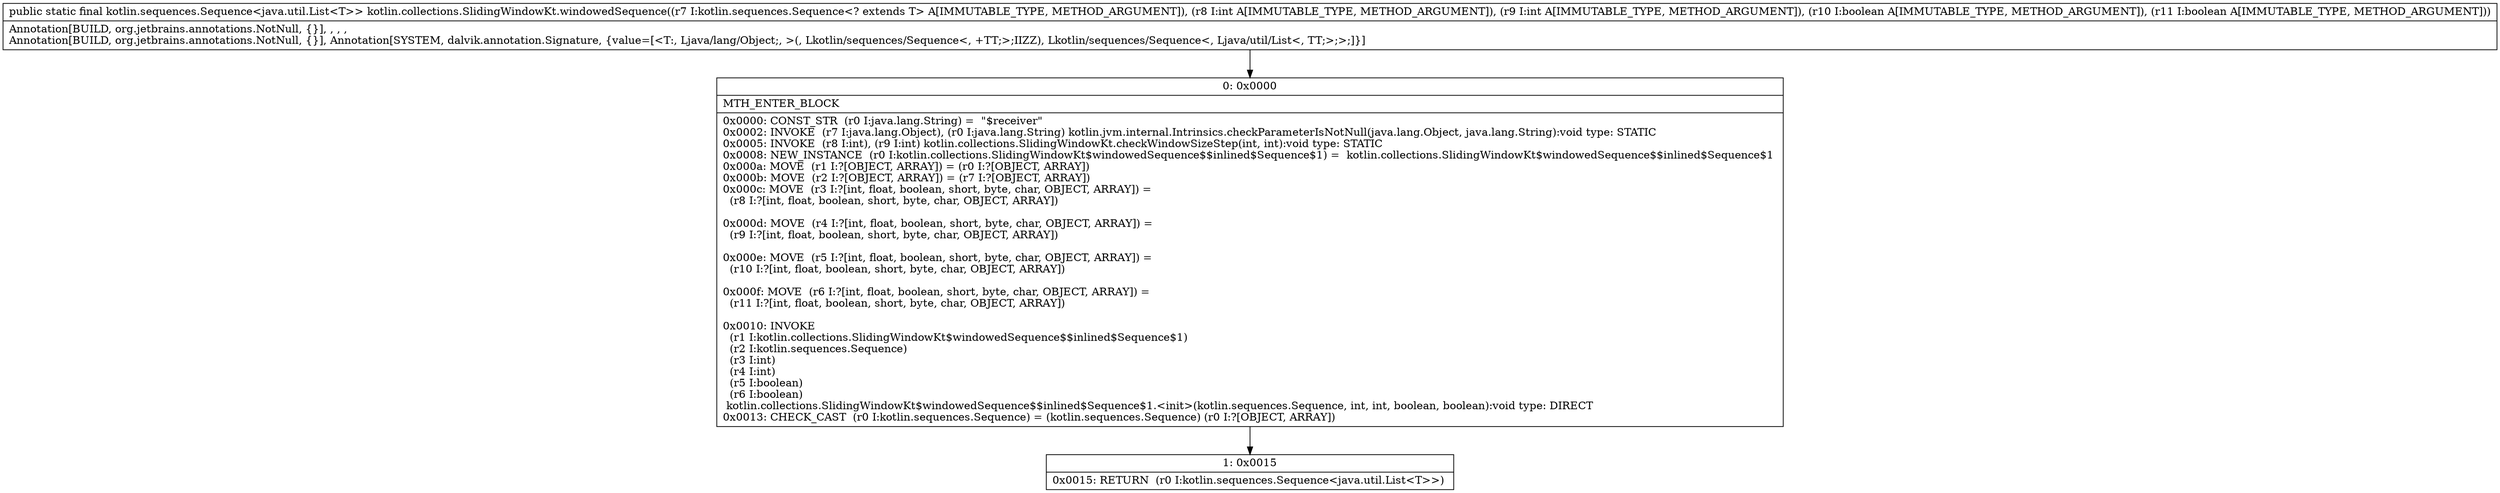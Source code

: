 digraph "CFG forkotlin.collections.SlidingWindowKt.windowedSequence(Lkotlin\/sequences\/Sequence;IIZZ)Lkotlin\/sequences\/Sequence;" {
Node_0 [shape=record,label="{0\:\ 0x0000|MTH_ENTER_BLOCK\l|0x0000: CONST_STR  (r0 I:java.lang.String) =  \"$receiver\" \l0x0002: INVOKE  (r7 I:java.lang.Object), (r0 I:java.lang.String) kotlin.jvm.internal.Intrinsics.checkParameterIsNotNull(java.lang.Object, java.lang.String):void type: STATIC \l0x0005: INVOKE  (r8 I:int), (r9 I:int) kotlin.collections.SlidingWindowKt.checkWindowSizeStep(int, int):void type: STATIC \l0x0008: NEW_INSTANCE  (r0 I:kotlin.collections.SlidingWindowKt$windowedSequence$$inlined$Sequence$1) =  kotlin.collections.SlidingWindowKt$windowedSequence$$inlined$Sequence$1 \l0x000a: MOVE  (r1 I:?[OBJECT, ARRAY]) = (r0 I:?[OBJECT, ARRAY]) \l0x000b: MOVE  (r2 I:?[OBJECT, ARRAY]) = (r7 I:?[OBJECT, ARRAY]) \l0x000c: MOVE  (r3 I:?[int, float, boolean, short, byte, char, OBJECT, ARRAY]) = \l  (r8 I:?[int, float, boolean, short, byte, char, OBJECT, ARRAY])\l \l0x000d: MOVE  (r4 I:?[int, float, boolean, short, byte, char, OBJECT, ARRAY]) = \l  (r9 I:?[int, float, boolean, short, byte, char, OBJECT, ARRAY])\l \l0x000e: MOVE  (r5 I:?[int, float, boolean, short, byte, char, OBJECT, ARRAY]) = \l  (r10 I:?[int, float, boolean, short, byte, char, OBJECT, ARRAY])\l \l0x000f: MOVE  (r6 I:?[int, float, boolean, short, byte, char, OBJECT, ARRAY]) = \l  (r11 I:?[int, float, boolean, short, byte, char, OBJECT, ARRAY])\l \l0x0010: INVOKE  \l  (r1 I:kotlin.collections.SlidingWindowKt$windowedSequence$$inlined$Sequence$1)\l  (r2 I:kotlin.sequences.Sequence)\l  (r3 I:int)\l  (r4 I:int)\l  (r5 I:boolean)\l  (r6 I:boolean)\l kotlin.collections.SlidingWindowKt$windowedSequence$$inlined$Sequence$1.\<init\>(kotlin.sequences.Sequence, int, int, boolean, boolean):void type: DIRECT \l0x0013: CHECK_CAST  (r0 I:kotlin.sequences.Sequence) = (kotlin.sequences.Sequence) (r0 I:?[OBJECT, ARRAY]) \l}"];
Node_1 [shape=record,label="{1\:\ 0x0015|0x0015: RETURN  (r0 I:kotlin.sequences.Sequence\<java.util.List\<T\>\>) \l}"];
MethodNode[shape=record,label="{public static final kotlin.sequences.Sequence\<java.util.List\<T\>\> kotlin.collections.SlidingWindowKt.windowedSequence((r7 I:kotlin.sequences.Sequence\<? extends T\> A[IMMUTABLE_TYPE, METHOD_ARGUMENT]), (r8 I:int A[IMMUTABLE_TYPE, METHOD_ARGUMENT]), (r9 I:int A[IMMUTABLE_TYPE, METHOD_ARGUMENT]), (r10 I:boolean A[IMMUTABLE_TYPE, METHOD_ARGUMENT]), (r11 I:boolean A[IMMUTABLE_TYPE, METHOD_ARGUMENT]))  | Annotation[BUILD, org.jetbrains.annotations.NotNull, \{\}], , , , \lAnnotation[BUILD, org.jetbrains.annotations.NotNull, \{\}], Annotation[SYSTEM, dalvik.annotation.Signature, \{value=[\<T:, Ljava\/lang\/Object;, \>(, Lkotlin\/sequences\/Sequence\<, +TT;\>;IIZZ), Lkotlin\/sequences\/Sequence\<, Ljava\/util\/List\<, TT;\>;\>;]\}]\l}"];
MethodNode -> Node_0;
Node_0 -> Node_1;
}

